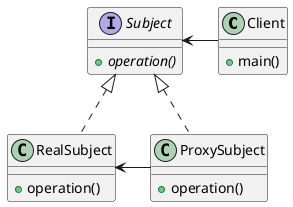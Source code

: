 @startuml
'https://plantuml.com/class-diagram

class Client {
    +main()
}

interface Subject {
    +{abstract} operation()
}

Client -left-> Subject

class RealSubject implements Subject {
    +operation()
}

class ProxySubject implements Subject {
    +operation()
}
ProxySubject -left-> RealSubject

@enduml